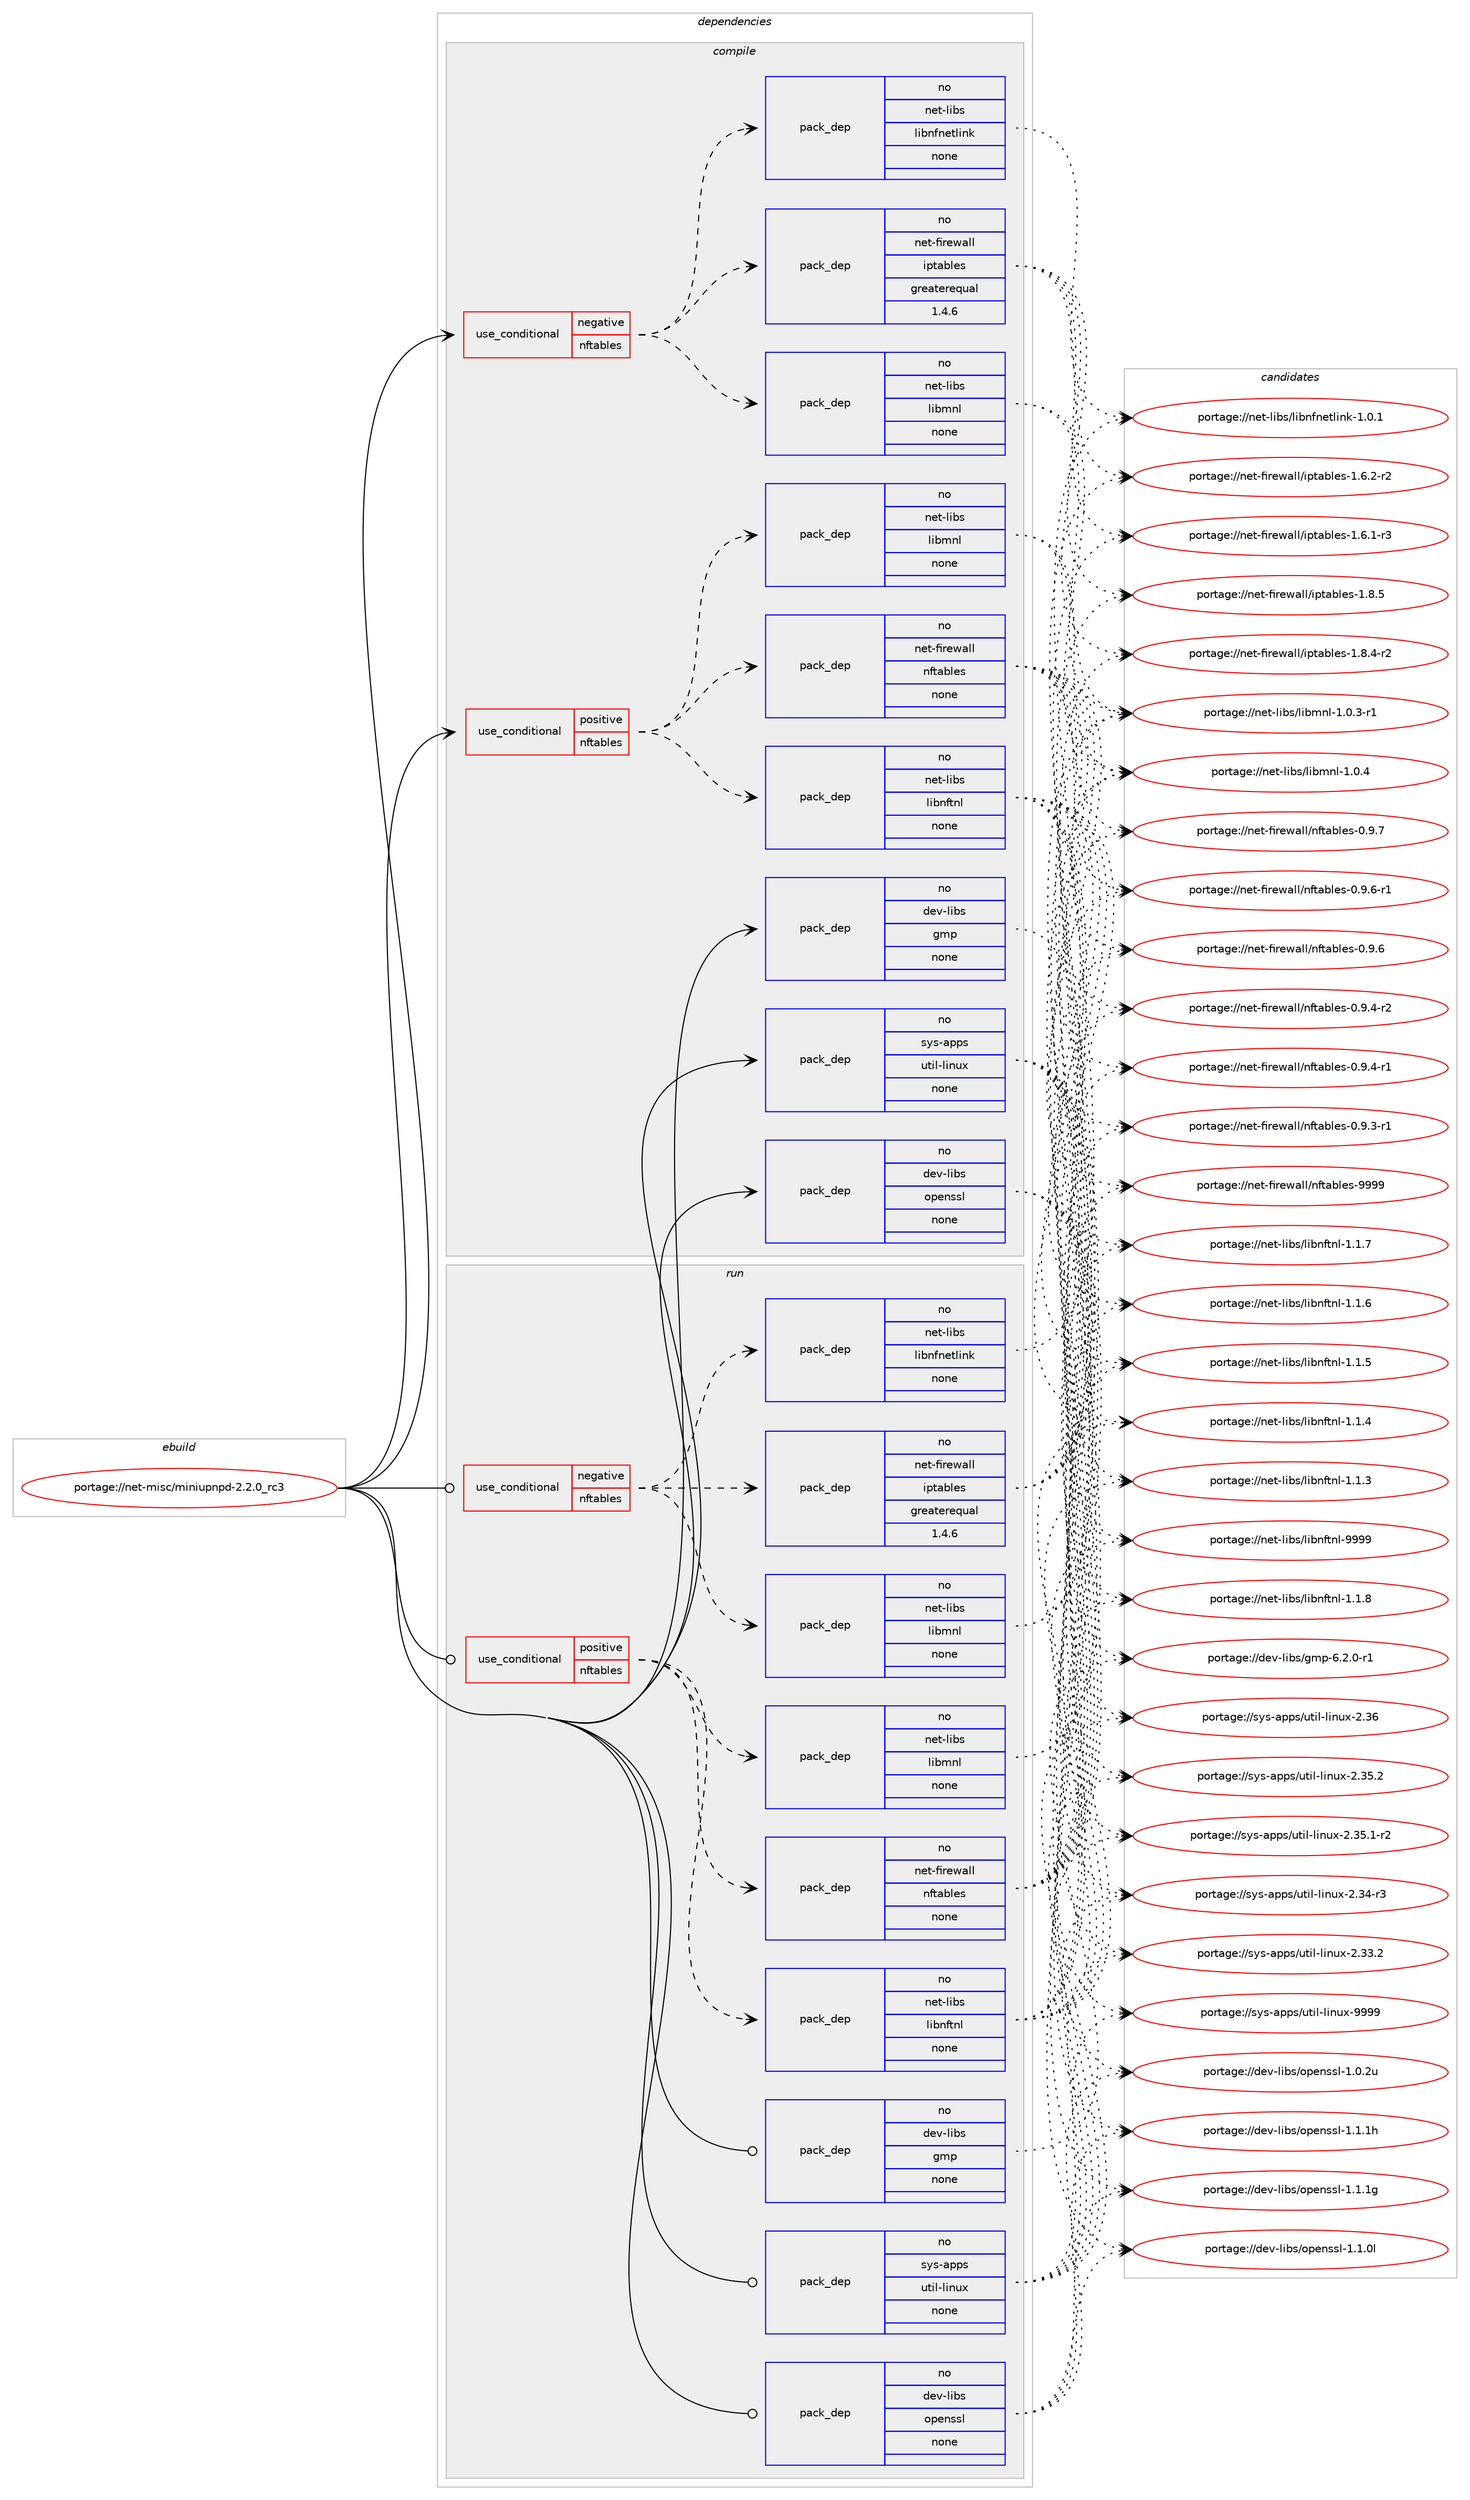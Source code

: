 digraph prolog {

# *************
# Graph options
# *************

newrank=true;
concentrate=true;
compound=true;
graph [rankdir=LR,fontname=Helvetica,fontsize=10,ranksep=1.5];#, ranksep=2.5, nodesep=0.2];
edge  [arrowhead=vee];
node  [fontname=Helvetica,fontsize=10];

# **********
# The ebuild
# **********

subgraph cluster_leftcol {
color=gray;
rank=same;
label=<<i>ebuild</i>>;
id [label="portage://net-misc/miniupnpd-2.2.0_rc3", color=red, width=4, href="../net-misc/miniupnpd-2.2.0_rc3.svg"];
}

# ****************
# The dependencies
# ****************

subgraph cluster_midcol {
color=gray;
label=<<i>dependencies</i>>;
subgraph cluster_compile {
fillcolor="#eeeeee";
style=filled;
label=<<i>compile</i>>;
subgraph cond515 {
dependency3362 [label=<<TABLE BORDER="0" CELLBORDER="1" CELLSPACING="0" CELLPADDING="4"><TR><TD ROWSPAN="3" CELLPADDING="10">use_conditional</TD></TR><TR><TD>negative</TD></TR><TR><TD>nftables</TD></TR></TABLE>>, shape=none, color=red];
subgraph pack2804 {
dependency3363 [label=<<TABLE BORDER="0" CELLBORDER="1" CELLSPACING="0" CELLPADDING="4" WIDTH="220"><TR><TD ROWSPAN="6" CELLPADDING="30">pack_dep</TD></TR><TR><TD WIDTH="110">no</TD></TR><TR><TD>net-firewall</TD></TR><TR><TD>iptables</TD></TR><TR><TD>greaterequal</TD></TR><TR><TD>1.4.6</TD></TR></TABLE>>, shape=none, color=blue];
}
dependency3362:e -> dependency3363:w [weight=20,style="dashed",arrowhead="vee"];
subgraph pack2805 {
dependency3364 [label=<<TABLE BORDER="0" CELLBORDER="1" CELLSPACING="0" CELLPADDING="4" WIDTH="220"><TR><TD ROWSPAN="6" CELLPADDING="30">pack_dep</TD></TR><TR><TD WIDTH="110">no</TD></TR><TR><TD>net-libs</TD></TR><TR><TD>libnfnetlink</TD></TR><TR><TD>none</TD></TR><TR><TD></TD></TR></TABLE>>, shape=none, color=blue];
}
dependency3362:e -> dependency3364:w [weight=20,style="dashed",arrowhead="vee"];
subgraph pack2806 {
dependency3365 [label=<<TABLE BORDER="0" CELLBORDER="1" CELLSPACING="0" CELLPADDING="4" WIDTH="220"><TR><TD ROWSPAN="6" CELLPADDING="30">pack_dep</TD></TR><TR><TD WIDTH="110">no</TD></TR><TR><TD>net-libs</TD></TR><TR><TD>libmnl</TD></TR><TR><TD>none</TD></TR><TR><TD></TD></TR></TABLE>>, shape=none, color=blue];
}
dependency3362:e -> dependency3365:w [weight=20,style="dashed",arrowhead="vee"];
}
id:e -> dependency3362:w [weight=20,style="solid",arrowhead="vee"];
subgraph cond516 {
dependency3366 [label=<<TABLE BORDER="0" CELLBORDER="1" CELLSPACING="0" CELLPADDING="4"><TR><TD ROWSPAN="3" CELLPADDING="10">use_conditional</TD></TR><TR><TD>positive</TD></TR><TR><TD>nftables</TD></TR></TABLE>>, shape=none, color=red];
subgraph pack2807 {
dependency3367 [label=<<TABLE BORDER="0" CELLBORDER="1" CELLSPACING="0" CELLPADDING="4" WIDTH="220"><TR><TD ROWSPAN="6" CELLPADDING="30">pack_dep</TD></TR><TR><TD WIDTH="110">no</TD></TR><TR><TD>net-firewall</TD></TR><TR><TD>nftables</TD></TR><TR><TD>none</TD></TR><TR><TD></TD></TR></TABLE>>, shape=none, color=blue];
}
dependency3366:e -> dependency3367:w [weight=20,style="dashed",arrowhead="vee"];
subgraph pack2808 {
dependency3368 [label=<<TABLE BORDER="0" CELLBORDER="1" CELLSPACING="0" CELLPADDING="4" WIDTH="220"><TR><TD ROWSPAN="6" CELLPADDING="30">pack_dep</TD></TR><TR><TD WIDTH="110">no</TD></TR><TR><TD>net-libs</TD></TR><TR><TD>libnftnl</TD></TR><TR><TD>none</TD></TR><TR><TD></TD></TR></TABLE>>, shape=none, color=blue];
}
dependency3366:e -> dependency3368:w [weight=20,style="dashed",arrowhead="vee"];
subgraph pack2809 {
dependency3369 [label=<<TABLE BORDER="0" CELLBORDER="1" CELLSPACING="0" CELLPADDING="4" WIDTH="220"><TR><TD ROWSPAN="6" CELLPADDING="30">pack_dep</TD></TR><TR><TD WIDTH="110">no</TD></TR><TR><TD>net-libs</TD></TR><TR><TD>libmnl</TD></TR><TR><TD>none</TD></TR><TR><TD></TD></TR></TABLE>>, shape=none, color=blue];
}
dependency3366:e -> dependency3369:w [weight=20,style="dashed",arrowhead="vee"];
}
id:e -> dependency3366:w [weight=20,style="solid",arrowhead="vee"];
subgraph pack2810 {
dependency3370 [label=<<TABLE BORDER="0" CELLBORDER="1" CELLSPACING="0" CELLPADDING="4" WIDTH="220"><TR><TD ROWSPAN="6" CELLPADDING="30">pack_dep</TD></TR><TR><TD WIDTH="110">no</TD></TR><TR><TD>dev-libs</TD></TR><TR><TD>gmp</TD></TR><TR><TD>none</TD></TR><TR><TD></TD></TR></TABLE>>, shape=none, color=blue];
}
id:e -> dependency3370:w [weight=20,style="solid",arrowhead="vee"];
subgraph pack2811 {
dependency3371 [label=<<TABLE BORDER="0" CELLBORDER="1" CELLSPACING="0" CELLPADDING="4" WIDTH="220"><TR><TD ROWSPAN="6" CELLPADDING="30">pack_dep</TD></TR><TR><TD WIDTH="110">no</TD></TR><TR><TD>dev-libs</TD></TR><TR><TD>openssl</TD></TR><TR><TD>none</TD></TR><TR><TD></TD></TR></TABLE>>, shape=none, color=blue];
}
id:e -> dependency3371:w [weight=20,style="solid",arrowhead="vee"];
subgraph pack2812 {
dependency3372 [label=<<TABLE BORDER="0" CELLBORDER="1" CELLSPACING="0" CELLPADDING="4" WIDTH="220"><TR><TD ROWSPAN="6" CELLPADDING="30">pack_dep</TD></TR><TR><TD WIDTH="110">no</TD></TR><TR><TD>sys-apps</TD></TR><TR><TD>util-linux</TD></TR><TR><TD>none</TD></TR><TR><TD></TD></TR></TABLE>>, shape=none, color=blue];
}
id:e -> dependency3372:w [weight=20,style="solid",arrowhead="vee"];
}
subgraph cluster_compileandrun {
fillcolor="#eeeeee";
style=filled;
label=<<i>compile and run</i>>;
}
subgraph cluster_run {
fillcolor="#eeeeee";
style=filled;
label=<<i>run</i>>;
subgraph cond517 {
dependency3373 [label=<<TABLE BORDER="0" CELLBORDER="1" CELLSPACING="0" CELLPADDING="4"><TR><TD ROWSPAN="3" CELLPADDING="10">use_conditional</TD></TR><TR><TD>negative</TD></TR><TR><TD>nftables</TD></TR></TABLE>>, shape=none, color=red];
subgraph pack2813 {
dependency3374 [label=<<TABLE BORDER="0" CELLBORDER="1" CELLSPACING="0" CELLPADDING="4" WIDTH="220"><TR><TD ROWSPAN="6" CELLPADDING="30">pack_dep</TD></TR><TR><TD WIDTH="110">no</TD></TR><TR><TD>net-firewall</TD></TR><TR><TD>iptables</TD></TR><TR><TD>greaterequal</TD></TR><TR><TD>1.4.6</TD></TR></TABLE>>, shape=none, color=blue];
}
dependency3373:e -> dependency3374:w [weight=20,style="dashed",arrowhead="vee"];
subgraph pack2814 {
dependency3375 [label=<<TABLE BORDER="0" CELLBORDER="1" CELLSPACING="0" CELLPADDING="4" WIDTH="220"><TR><TD ROWSPAN="6" CELLPADDING="30">pack_dep</TD></TR><TR><TD WIDTH="110">no</TD></TR><TR><TD>net-libs</TD></TR><TR><TD>libnfnetlink</TD></TR><TR><TD>none</TD></TR><TR><TD></TD></TR></TABLE>>, shape=none, color=blue];
}
dependency3373:e -> dependency3375:w [weight=20,style="dashed",arrowhead="vee"];
subgraph pack2815 {
dependency3376 [label=<<TABLE BORDER="0" CELLBORDER="1" CELLSPACING="0" CELLPADDING="4" WIDTH="220"><TR><TD ROWSPAN="6" CELLPADDING="30">pack_dep</TD></TR><TR><TD WIDTH="110">no</TD></TR><TR><TD>net-libs</TD></TR><TR><TD>libmnl</TD></TR><TR><TD>none</TD></TR><TR><TD></TD></TR></TABLE>>, shape=none, color=blue];
}
dependency3373:e -> dependency3376:w [weight=20,style="dashed",arrowhead="vee"];
}
id:e -> dependency3373:w [weight=20,style="solid",arrowhead="odot"];
subgraph cond518 {
dependency3377 [label=<<TABLE BORDER="0" CELLBORDER="1" CELLSPACING="0" CELLPADDING="4"><TR><TD ROWSPAN="3" CELLPADDING="10">use_conditional</TD></TR><TR><TD>positive</TD></TR><TR><TD>nftables</TD></TR></TABLE>>, shape=none, color=red];
subgraph pack2816 {
dependency3378 [label=<<TABLE BORDER="0" CELLBORDER="1" CELLSPACING="0" CELLPADDING="4" WIDTH="220"><TR><TD ROWSPAN="6" CELLPADDING="30">pack_dep</TD></TR><TR><TD WIDTH="110">no</TD></TR><TR><TD>net-firewall</TD></TR><TR><TD>nftables</TD></TR><TR><TD>none</TD></TR><TR><TD></TD></TR></TABLE>>, shape=none, color=blue];
}
dependency3377:e -> dependency3378:w [weight=20,style="dashed",arrowhead="vee"];
subgraph pack2817 {
dependency3379 [label=<<TABLE BORDER="0" CELLBORDER="1" CELLSPACING="0" CELLPADDING="4" WIDTH="220"><TR><TD ROWSPAN="6" CELLPADDING="30">pack_dep</TD></TR><TR><TD WIDTH="110">no</TD></TR><TR><TD>net-libs</TD></TR><TR><TD>libnftnl</TD></TR><TR><TD>none</TD></TR><TR><TD></TD></TR></TABLE>>, shape=none, color=blue];
}
dependency3377:e -> dependency3379:w [weight=20,style="dashed",arrowhead="vee"];
subgraph pack2818 {
dependency3380 [label=<<TABLE BORDER="0" CELLBORDER="1" CELLSPACING="0" CELLPADDING="4" WIDTH="220"><TR><TD ROWSPAN="6" CELLPADDING="30">pack_dep</TD></TR><TR><TD WIDTH="110">no</TD></TR><TR><TD>net-libs</TD></TR><TR><TD>libmnl</TD></TR><TR><TD>none</TD></TR><TR><TD></TD></TR></TABLE>>, shape=none, color=blue];
}
dependency3377:e -> dependency3380:w [weight=20,style="dashed",arrowhead="vee"];
}
id:e -> dependency3377:w [weight=20,style="solid",arrowhead="odot"];
subgraph pack2819 {
dependency3381 [label=<<TABLE BORDER="0" CELLBORDER="1" CELLSPACING="0" CELLPADDING="4" WIDTH="220"><TR><TD ROWSPAN="6" CELLPADDING="30">pack_dep</TD></TR><TR><TD WIDTH="110">no</TD></TR><TR><TD>dev-libs</TD></TR><TR><TD>gmp</TD></TR><TR><TD>none</TD></TR><TR><TD></TD></TR></TABLE>>, shape=none, color=blue];
}
id:e -> dependency3381:w [weight=20,style="solid",arrowhead="odot"];
subgraph pack2820 {
dependency3382 [label=<<TABLE BORDER="0" CELLBORDER="1" CELLSPACING="0" CELLPADDING="4" WIDTH="220"><TR><TD ROWSPAN="6" CELLPADDING="30">pack_dep</TD></TR><TR><TD WIDTH="110">no</TD></TR><TR><TD>dev-libs</TD></TR><TR><TD>openssl</TD></TR><TR><TD>none</TD></TR><TR><TD></TD></TR></TABLE>>, shape=none, color=blue];
}
id:e -> dependency3382:w [weight=20,style="solid",arrowhead="odot"];
subgraph pack2821 {
dependency3383 [label=<<TABLE BORDER="0" CELLBORDER="1" CELLSPACING="0" CELLPADDING="4" WIDTH="220"><TR><TD ROWSPAN="6" CELLPADDING="30">pack_dep</TD></TR><TR><TD WIDTH="110">no</TD></TR><TR><TD>sys-apps</TD></TR><TR><TD>util-linux</TD></TR><TR><TD>none</TD></TR><TR><TD></TD></TR></TABLE>>, shape=none, color=blue];
}
id:e -> dependency3383:w [weight=20,style="solid",arrowhead="odot"];
}
}

# **************
# The candidates
# **************

subgraph cluster_choices {
rank=same;
color=gray;
label=<<i>candidates</i>>;

subgraph choice2804 {
color=black;
nodesep=1;
choice1101011164510210511410111997108108471051121169798108101115454946564653 [label="portage://net-firewall/iptables-1.8.5", color=red, width=4,href="../net-firewall/iptables-1.8.5.svg"];
choice11010111645102105114101119971081084710511211697981081011154549465646524511450 [label="portage://net-firewall/iptables-1.8.4-r2", color=red, width=4,href="../net-firewall/iptables-1.8.4-r2.svg"];
choice11010111645102105114101119971081084710511211697981081011154549465446504511450 [label="portage://net-firewall/iptables-1.6.2-r2", color=red, width=4,href="../net-firewall/iptables-1.6.2-r2.svg"];
choice11010111645102105114101119971081084710511211697981081011154549465446494511451 [label="portage://net-firewall/iptables-1.6.1-r3", color=red, width=4,href="../net-firewall/iptables-1.6.1-r3.svg"];
dependency3363:e -> choice1101011164510210511410111997108108471051121169798108101115454946564653:w [style=dotted,weight="100"];
dependency3363:e -> choice11010111645102105114101119971081084710511211697981081011154549465646524511450:w [style=dotted,weight="100"];
dependency3363:e -> choice11010111645102105114101119971081084710511211697981081011154549465446504511450:w [style=dotted,weight="100"];
dependency3363:e -> choice11010111645102105114101119971081084710511211697981081011154549465446494511451:w [style=dotted,weight="100"];
}
subgraph choice2805 {
color=black;
nodesep=1;
choice11010111645108105981154710810598110102110101116108105110107454946484649 [label="portage://net-libs/libnfnetlink-1.0.1", color=red, width=4,href="../net-libs/libnfnetlink-1.0.1.svg"];
dependency3364:e -> choice11010111645108105981154710810598110102110101116108105110107454946484649:w [style=dotted,weight="100"];
}
subgraph choice2806 {
color=black;
nodesep=1;
choice11010111645108105981154710810598109110108454946484652 [label="portage://net-libs/libmnl-1.0.4", color=red, width=4,href="../net-libs/libmnl-1.0.4.svg"];
choice110101116451081059811547108105981091101084549464846514511449 [label="portage://net-libs/libmnl-1.0.3-r1", color=red, width=4,href="../net-libs/libmnl-1.0.3-r1.svg"];
dependency3365:e -> choice11010111645108105981154710810598109110108454946484652:w [style=dotted,weight="100"];
dependency3365:e -> choice110101116451081059811547108105981091101084549464846514511449:w [style=dotted,weight="100"];
}
subgraph choice2807 {
color=black;
nodesep=1;
choice11010111645102105114101119971081084711010211697981081011154557575757 [label="portage://net-firewall/nftables-9999", color=red, width=4,href="../net-firewall/nftables-9999.svg"];
choice1101011164510210511410111997108108471101021169798108101115454846574655 [label="portage://net-firewall/nftables-0.9.7", color=red, width=4,href="../net-firewall/nftables-0.9.7.svg"];
choice11010111645102105114101119971081084711010211697981081011154548465746544511449 [label="portage://net-firewall/nftables-0.9.6-r1", color=red, width=4,href="../net-firewall/nftables-0.9.6-r1.svg"];
choice1101011164510210511410111997108108471101021169798108101115454846574654 [label="portage://net-firewall/nftables-0.9.6", color=red, width=4,href="../net-firewall/nftables-0.9.6.svg"];
choice11010111645102105114101119971081084711010211697981081011154548465746524511450 [label="portage://net-firewall/nftables-0.9.4-r2", color=red, width=4,href="../net-firewall/nftables-0.9.4-r2.svg"];
choice11010111645102105114101119971081084711010211697981081011154548465746524511449 [label="portage://net-firewall/nftables-0.9.4-r1", color=red, width=4,href="../net-firewall/nftables-0.9.4-r1.svg"];
choice11010111645102105114101119971081084711010211697981081011154548465746514511449 [label="portage://net-firewall/nftables-0.9.3-r1", color=red, width=4,href="../net-firewall/nftables-0.9.3-r1.svg"];
dependency3367:e -> choice11010111645102105114101119971081084711010211697981081011154557575757:w [style=dotted,weight="100"];
dependency3367:e -> choice1101011164510210511410111997108108471101021169798108101115454846574655:w [style=dotted,weight="100"];
dependency3367:e -> choice11010111645102105114101119971081084711010211697981081011154548465746544511449:w [style=dotted,weight="100"];
dependency3367:e -> choice1101011164510210511410111997108108471101021169798108101115454846574654:w [style=dotted,weight="100"];
dependency3367:e -> choice11010111645102105114101119971081084711010211697981081011154548465746524511450:w [style=dotted,weight="100"];
dependency3367:e -> choice11010111645102105114101119971081084711010211697981081011154548465746524511449:w [style=dotted,weight="100"];
dependency3367:e -> choice11010111645102105114101119971081084711010211697981081011154548465746514511449:w [style=dotted,weight="100"];
}
subgraph choice2808 {
color=black;
nodesep=1;
choice110101116451081059811547108105981101021161101084557575757 [label="portage://net-libs/libnftnl-9999", color=red, width=4,href="../net-libs/libnftnl-9999.svg"];
choice11010111645108105981154710810598110102116110108454946494656 [label="portage://net-libs/libnftnl-1.1.8", color=red, width=4,href="../net-libs/libnftnl-1.1.8.svg"];
choice11010111645108105981154710810598110102116110108454946494655 [label="portage://net-libs/libnftnl-1.1.7", color=red, width=4,href="../net-libs/libnftnl-1.1.7.svg"];
choice11010111645108105981154710810598110102116110108454946494654 [label="portage://net-libs/libnftnl-1.1.6", color=red, width=4,href="../net-libs/libnftnl-1.1.6.svg"];
choice11010111645108105981154710810598110102116110108454946494653 [label="portage://net-libs/libnftnl-1.1.5", color=red, width=4,href="../net-libs/libnftnl-1.1.5.svg"];
choice11010111645108105981154710810598110102116110108454946494652 [label="portage://net-libs/libnftnl-1.1.4", color=red, width=4,href="../net-libs/libnftnl-1.1.4.svg"];
choice11010111645108105981154710810598110102116110108454946494651 [label="portage://net-libs/libnftnl-1.1.3", color=red, width=4,href="../net-libs/libnftnl-1.1.3.svg"];
dependency3368:e -> choice110101116451081059811547108105981101021161101084557575757:w [style=dotted,weight="100"];
dependency3368:e -> choice11010111645108105981154710810598110102116110108454946494656:w [style=dotted,weight="100"];
dependency3368:e -> choice11010111645108105981154710810598110102116110108454946494655:w [style=dotted,weight="100"];
dependency3368:e -> choice11010111645108105981154710810598110102116110108454946494654:w [style=dotted,weight="100"];
dependency3368:e -> choice11010111645108105981154710810598110102116110108454946494653:w [style=dotted,weight="100"];
dependency3368:e -> choice11010111645108105981154710810598110102116110108454946494652:w [style=dotted,weight="100"];
dependency3368:e -> choice11010111645108105981154710810598110102116110108454946494651:w [style=dotted,weight="100"];
}
subgraph choice2809 {
color=black;
nodesep=1;
choice11010111645108105981154710810598109110108454946484652 [label="portage://net-libs/libmnl-1.0.4", color=red, width=4,href="../net-libs/libmnl-1.0.4.svg"];
choice110101116451081059811547108105981091101084549464846514511449 [label="portage://net-libs/libmnl-1.0.3-r1", color=red, width=4,href="../net-libs/libmnl-1.0.3-r1.svg"];
dependency3369:e -> choice11010111645108105981154710810598109110108454946484652:w [style=dotted,weight="100"];
dependency3369:e -> choice110101116451081059811547108105981091101084549464846514511449:w [style=dotted,weight="100"];
}
subgraph choice2810 {
color=black;
nodesep=1;
choice1001011184510810598115471031091124554465046484511449 [label="portage://dev-libs/gmp-6.2.0-r1", color=red, width=4,href="../dev-libs/gmp-6.2.0-r1.svg"];
dependency3370:e -> choice1001011184510810598115471031091124554465046484511449:w [style=dotted,weight="100"];
}
subgraph choice2811 {
color=black;
nodesep=1;
choice100101118451081059811547111112101110115115108454946494649104 [label="portage://dev-libs/openssl-1.1.1h", color=red, width=4,href="../dev-libs/openssl-1.1.1h.svg"];
choice100101118451081059811547111112101110115115108454946494649103 [label="portage://dev-libs/openssl-1.1.1g", color=red, width=4,href="../dev-libs/openssl-1.1.1g.svg"];
choice100101118451081059811547111112101110115115108454946494648108 [label="portage://dev-libs/openssl-1.1.0l", color=red, width=4,href="../dev-libs/openssl-1.1.0l.svg"];
choice100101118451081059811547111112101110115115108454946484650117 [label="portage://dev-libs/openssl-1.0.2u", color=red, width=4,href="../dev-libs/openssl-1.0.2u.svg"];
dependency3371:e -> choice100101118451081059811547111112101110115115108454946494649104:w [style=dotted,weight="100"];
dependency3371:e -> choice100101118451081059811547111112101110115115108454946494649103:w [style=dotted,weight="100"];
dependency3371:e -> choice100101118451081059811547111112101110115115108454946494648108:w [style=dotted,weight="100"];
dependency3371:e -> choice100101118451081059811547111112101110115115108454946484650117:w [style=dotted,weight="100"];
}
subgraph choice2812 {
color=black;
nodesep=1;
choice115121115459711211211547117116105108451081051101171204557575757 [label="portage://sys-apps/util-linux-9999", color=red, width=4,href="../sys-apps/util-linux-9999.svg"];
choice115121115459711211211547117116105108451081051101171204550465154 [label="portage://sys-apps/util-linux-2.36", color=red, width=4,href="../sys-apps/util-linux-2.36.svg"];
choice1151211154597112112115471171161051084510810511011712045504651534650 [label="portage://sys-apps/util-linux-2.35.2", color=red, width=4,href="../sys-apps/util-linux-2.35.2.svg"];
choice11512111545971121121154711711610510845108105110117120455046515346494511450 [label="portage://sys-apps/util-linux-2.35.1-r2", color=red, width=4,href="../sys-apps/util-linux-2.35.1-r2.svg"];
choice1151211154597112112115471171161051084510810511011712045504651524511451 [label="portage://sys-apps/util-linux-2.34-r3", color=red, width=4,href="../sys-apps/util-linux-2.34-r3.svg"];
choice1151211154597112112115471171161051084510810511011712045504651514650 [label="portage://sys-apps/util-linux-2.33.2", color=red, width=4,href="../sys-apps/util-linux-2.33.2.svg"];
dependency3372:e -> choice115121115459711211211547117116105108451081051101171204557575757:w [style=dotted,weight="100"];
dependency3372:e -> choice115121115459711211211547117116105108451081051101171204550465154:w [style=dotted,weight="100"];
dependency3372:e -> choice1151211154597112112115471171161051084510810511011712045504651534650:w [style=dotted,weight="100"];
dependency3372:e -> choice11512111545971121121154711711610510845108105110117120455046515346494511450:w [style=dotted,weight="100"];
dependency3372:e -> choice1151211154597112112115471171161051084510810511011712045504651524511451:w [style=dotted,weight="100"];
dependency3372:e -> choice1151211154597112112115471171161051084510810511011712045504651514650:w [style=dotted,weight="100"];
}
subgraph choice2813 {
color=black;
nodesep=1;
choice1101011164510210511410111997108108471051121169798108101115454946564653 [label="portage://net-firewall/iptables-1.8.5", color=red, width=4,href="../net-firewall/iptables-1.8.5.svg"];
choice11010111645102105114101119971081084710511211697981081011154549465646524511450 [label="portage://net-firewall/iptables-1.8.4-r2", color=red, width=4,href="../net-firewall/iptables-1.8.4-r2.svg"];
choice11010111645102105114101119971081084710511211697981081011154549465446504511450 [label="portage://net-firewall/iptables-1.6.2-r2", color=red, width=4,href="../net-firewall/iptables-1.6.2-r2.svg"];
choice11010111645102105114101119971081084710511211697981081011154549465446494511451 [label="portage://net-firewall/iptables-1.6.1-r3", color=red, width=4,href="../net-firewall/iptables-1.6.1-r3.svg"];
dependency3374:e -> choice1101011164510210511410111997108108471051121169798108101115454946564653:w [style=dotted,weight="100"];
dependency3374:e -> choice11010111645102105114101119971081084710511211697981081011154549465646524511450:w [style=dotted,weight="100"];
dependency3374:e -> choice11010111645102105114101119971081084710511211697981081011154549465446504511450:w [style=dotted,weight="100"];
dependency3374:e -> choice11010111645102105114101119971081084710511211697981081011154549465446494511451:w [style=dotted,weight="100"];
}
subgraph choice2814 {
color=black;
nodesep=1;
choice11010111645108105981154710810598110102110101116108105110107454946484649 [label="portage://net-libs/libnfnetlink-1.0.1", color=red, width=4,href="../net-libs/libnfnetlink-1.0.1.svg"];
dependency3375:e -> choice11010111645108105981154710810598110102110101116108105110107454946484649:w [style=dotted,weight="100"];
}
subgraph choice2815 {
color=black;
nodesep=1;
choice11010111645108105981154710810598109110108454946484652 [label="portage://net-libs/libmnl-1.0.4", color=red, width=4,href="../net-libs/libmnl-1.0.4.svg"];
choice110101116451081059811547108105981091101084549464846514511449 [label="portage://net-libs/libmnl-1.0.3-r1", color=red, width=4,href="../net-libs/libmnl-1.0.3-r1.svg"];
dependency3376:e -> choice11010111645108105981154710810598109110108454946484652:w [style=dotted,weight="100"];
dependency3376:e -> choice110101116451081059811547108105981091101084549464846514511449:w [style=dotted,weight="100"];
}
subgraph choice2816 {
color=black;
nodesep=1;
choice11010111645102105114101119971081084711010211697981081011154557575757 [label="portage://net-firewall/nftables-9999", color=red, width=4,href="../net-firewall/nftables-9999.svg"];
choice1101011164510210511410111997108108471101021169798108101115454846574655 [label="portage://net-firewall/nftables-0.9.7", color=red, width=4,href="../net-firewall/nftables-0.9.7.svg"];
choice11010111645102105114101119971081084711010211697981081011154548465746544511449 [label="portage://net-firewall/nftables-0.9.6-r1", color=red, width=4,href="../net-firewall/nftables-0.9.6-r1.svg"];
choice1101011164510210511410111997108108471101021169798108101115454846574654 [label="portage://net-firewall/nftables-0.9.6", color=red, width=4,href="../net-firewall/nftables-0.9.6.svg"];
choice11010111645102105114101119971081084711010211697981081011154548465746524511450 [label="portage://net-firewall/nftables-0.9.4-r2", color=red, width=4,href="../net-firewall/nftables-0.9.4-r2.svg"];
choice11010111645102105114101119971081084711010211697981081011154548465746524511449 [label="portage://net-firewall/nftables-0.9.4-r1", color=red, width=4,href="../net-firewall/nftables-0.9.4-r1.svg"];
choice11010111645102105114101119971081084711010211697981081011154548465746514511449 [label="portage://net-firewall/nftables-0.9.3-r1", color=red, width=4,href="../net-firewall/nftables-0.9.3-r1.svg"];
dependency3378:e -> choice11010111645102105114101119971081084711010211697981081011154557575757:w [style=dotted,weight="100"];
dependency3378:e -> choice1101011164510210511410111997108108471101021169798108101115454846574655:w [style=dotted,weight="100"];
dependency3378:e -> choice11010111645102105114101119971081084711010211697981081011154548465746544511449:w [style=dotted,weight="100"];
dependency3378:e -> choice1101011164510210511410111997108108471101021169798108101115454846574654:w [style=dotted,weight="100"];
dependency3378:e -> choice11010111645102105114101119971081084711010211697981081011154548465746524511450:w [style=dotted,weight="100"];
dependency3378:e -> choice11010111645102105114101119971081084711010211697981081011154548465746524511449:w [style=dotted,weight="100"];
dependency3378:e -> choice11010111645102105114101119971081084711010211697981081011154548465746514511449:w [style=dotted,weight="100"];
}
subgraph choice2817 {
color=black;
nodesep=1;
choice110101116451081059811547108105981101021161101084557575757 [label="portage://net-libs/libnftnl-9999", color=red, width=4,href="../net-libs/libnftnl-9999.svg"];
choice11010111645108105981154710810598110102116110108454946494656 [label="portage://net-libs/libnftnl-1.1.8", color=red, width=4,href="../net-libs/libnftnl-1.1.8.svg"];
choice11010111645108105981154710810598110102116110108454946494655 [label="portage://net-libs/libnftnl-1.1.7", color=red, width=4,href="../net-libs/libnftnl-1.1.7.svg"];
choice11010111645108105981154710810598110102116110108454946494654 [label="portage://net-libs/libnftnl-1.1.6", color=red, width=4,href="../net-libs/libnftnl-1.1.6.svg"];
choice11010111645108105981154710810598110102116110108454946494653 [label="portage://net-libs/libnftnl-1.1.5", color=red, width=4,href="../net-libs/libnftnl-1.1.5.svg"];
choice11010111645108105981154710810598110102116110108454946494652 [label="portage://net-libs/libnftnl-1.1.4", color=red, width=4,href="../net-libs/libnftnl-1.1.4.svg"];
choice11010111645108105981154710810598110102116110108454946494651 [label="portage://net-libs/libnftnl-1.1.3", color=red, width=4,href="../net-libs/libnftnl-1.1.3.svg"];
dependency3379:e -> choice110101116451081059811547108105981101021161101084557575757:w [style=dotted,weight="100"];
dependency3379:e -> choice11010111645108105981154710810598110102116110108454946494656:w [style=dotted,weight="100"];
dependency3379:e -> choice11010111645108105981154710810598110102116110108454946494655:w [style=dotted,weight="100"];
dependency3379:e -> choice11010111645108105981154710810598110102116110108454946494654:w [style=dotted,weight="100"];
dependency3379:e -> choice11010111645108105981154710810598110102116110108454946494653:w [style=dotted,weight="100"];
dependency3379:e -> choice11010111645108105981154710810598110102116110108454946494652:w [style=dotted,weight="100"];
dependency3379:e -> choice11010111645108105981154710810598110102116110108454946494651:w [style=dotted,weight="100"];
}
subgraph choice2818 {
color=black;
nodesep=1;
choice11010111645108105981154710810598109110108454946484652 [label="portage://net-libs/libmnl-1.0.4", color=red, width=4,href="../net-libs/libmnl-1.0.4.svg"];
choice110101116451081059811547108105981091101084549464846514511449 [label="portage://net-libs/libmnl-1.0.3-r1", color=red, width=4,href="../net-libs/libmnl-1.0.3-r1.svg"];
dependency3380:e -> choice11010111645108105981154710810598109110108454946484652:w [style=dotted,weight="100"];
dependency3380:e -> choice110101116451081059811547108105981091101084549464846514511449:w [style=dotted,weight="100"];
}
subgraph choice2819 {
color=black;
nodesep=1;
choice1001011184510810598115471031091124554465046484511449 [label="portage://dev-libs/gmp-6.2.0-r1", color=red, width=4,href="../dev-libs/gmp-6.2.0-r1.svg"];
dependency3381:e -> choice1001011184510810598115471031091124554465046484511449:w [style=dotted,weight="100"];
}
subgraph choice2820 {
color=black;
nodesep=1;
choice100101118451081059811547111112101110115115108454946494649104 [label="portage://dev-libs/openssl-1.1.1h", color=red, width=4,href="../dev-libs/openssl-1.1.1h.svg"];
choice100101118451081059811547111112101110115115108454946494649103 [label="portage://dev-libs/openssl-1.1.1g", color=red, width=4,href="../dev-libs/openssl-1.1.1g.svg"];
choice100101118451081059811547111112101110115115108454946494648108 [label="portage://dev-libs/openssl-1.1.0l", color=red, width=4,href="../dev-libs/openssl-1.1.0l.svg"];
choice100101118451081059811547111112101110115115108454946484650117 [label="portage://dev-libs/openssl-1.0.2u", color=red, width=4,href="../dev-libs/openssl-1.0.2u.svg"];
dependency3382:e -> choice100101118451081059811547111112101110115115108454946494649104:w [style=dotted,weight="100"];
dependency3382:e -> choice100101118451081059811547111112101110115115108454946494649103:w [style=dotted,weight="100"];
dependency3382:e -> choice100101118451081059811547111112101110115115108454946494648108:w [style=dotted,weight="100"];
dependency3382:e -> choice100101118451081059811547111112101110115115108454946484650117:w [style=dotted,weight="100"];
}
subgraph choice2821 {
color=black;
nodesep=1;
choice115121115459711211211547117116105108451081051101171204557575757 [label="portage://sys-apps/util-linux-9999", color=red, width=4,href="../sys-apps/util-linux-9999.svg"];
choice115121115459711211211547117116105108451081051101171204550465154 [label="portage://sys-apps/util-linux-2.36", color=red, width=4,href="../sys-apps/util-linux-2.36.svg"];
choice1151211154597112112115471171161051084510810511011712045504651534650 [label="portage://sys-apps/util-linux-2.35.2", color=red, width=4,href="../sys-apps/util-linux-2.35.2.svg"];
choice11512111545971121121154711711610510845108105110117120455046515346494511450 [label="portage://sys-apps/util-linux-2.35.1-r2", color=red, width=4,href="../sys-apps/util-linux-2.35.1-r2.svg"];
choice1151211154597112112115471171161051084510810511011712045504651524511451 [label="portage://sys-apps/util-linux-2.34-r3", color=red, width=4,href="../sys-apps/util-linux-2.34-r3.svg"];
choice1151211154597112112115471171161051084510810511011712045504651514650 [label="portage://sys-apps/util-linux-2.33.2", color=red, width=4,href="../sys-apps/util-linux-2.33.2.svg"];
dependency3383:e -> choice115121115459711211211547117116105108451081051101171204557575757:w [style=dotted,weight="100"];
dependency3383:e -> choice115121115459711211211547117116105108451081051101171204550465154:w [style=dotted,weight="100"];
dependency3383:e -> choice1151211154597112112115471171161051084510810511011712045504651534650:w [style=dotted,weight="100"];
dependency3383:e -> choice11512111545971121121154711711610510845108105110117120455046515346494511450:w [style=dotted,weight="100"];
dependency3383:e -> choice1151211154597112112115471171161051084510810511011712045504651524511451:w [style=dotted,weight="100"];
dependency3383:e -> choice1151211154597112112115471171161051084510810511011712045504651514650:w [style=dotted,weight="100"];
}
}

}

